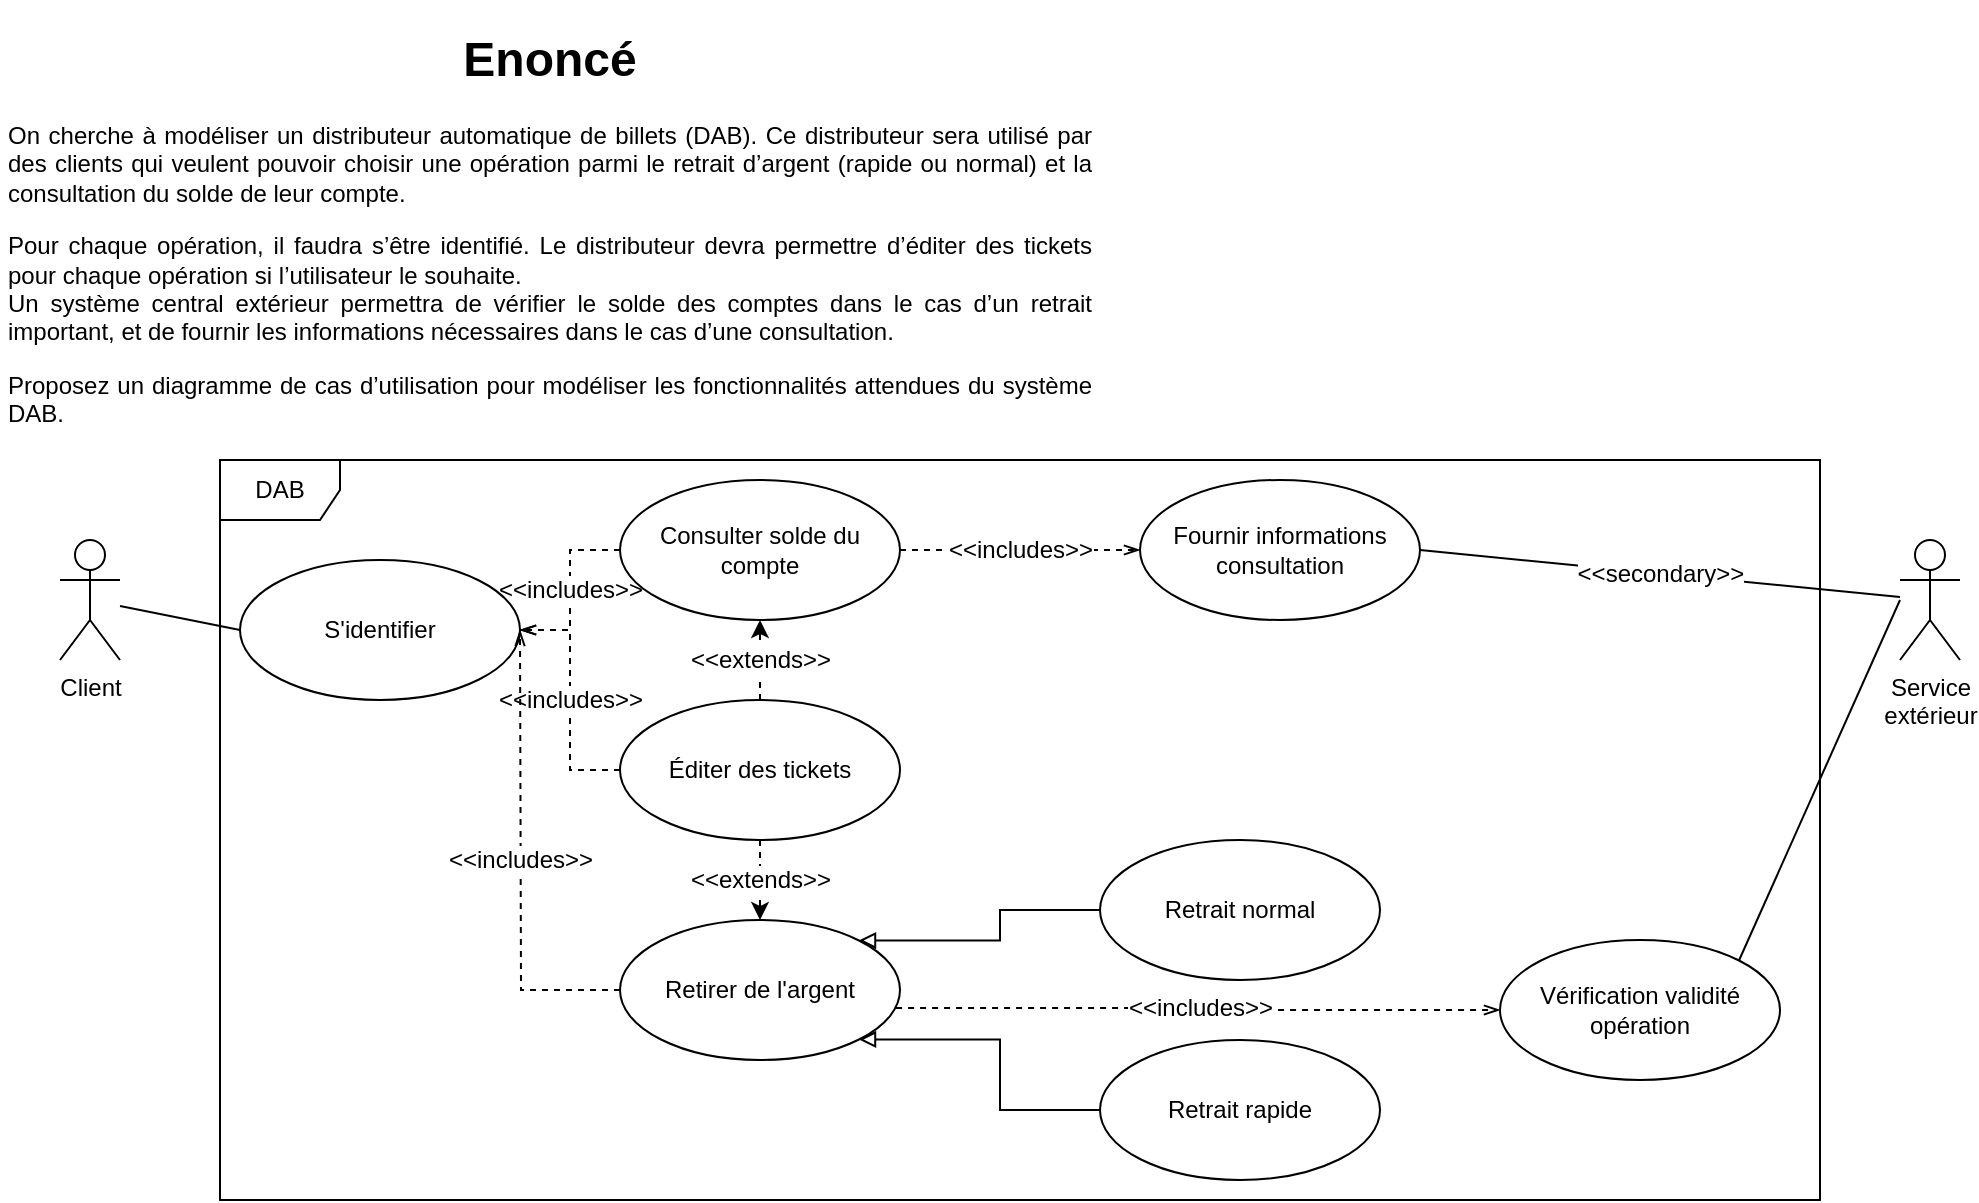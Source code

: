 <mxfile version="13.10.9" type="github">
  <diagram id="8vyCQJu3KVrM92SzBfnr" name="Page-1">
    <mxGraphModel dx="1038" dy="575" grid="1" gridSize="10" guides="1" tooltips="1" connect="1" arrows="1" fold="1" page="1" pageScale="1" pageWidth="827" pageHeight="1169" math="0" shadow="0">
      <root>
        <mxCell id="0" />
        <mxCell id="1" parent="0" />
        <mxCell id="EQ0QPiyv0ompnkGPwg2R-1" value="&lt;h1&gt;Enoncé&lt;/h1&gt;&lt;p align=&quot;justify&quot;&gt;On cherche à modéliser un distributeur automatique de billets (DAB). Ce distributeur sera utilisé par des clients qui veulent pouvoir choisir une opération parmi le retrait d’argent (rapide ou normal) et la consultation du solde de leur compte.&lt;br&gt;&lt;/p&gt;&lt;p align=&quot;justify&quot;&gt;Pour chaque opération, il faudra s’être identifié. Le distributeur devra permettre d’éditer des tickets pour chaque opération si l’utilisateur le souhaite.&lt;br&gt;Un système central extérieur permettra de vérifier le solde des comptes dans le cas d’un retrait important, et de fournir les informations nécessaires dans le cas d’une consultation.&lt;br&gt;&lt;/p&gt;&lt;p align=&quot;justify&quot;&gt;Proposez un diagramme de cas d’utilisation pour modéliser les fonctionnalités attendues du système DAB.&lt;/p&gt;" style="text;html=1;strokeColor=none;fillColor=none;spacing=5;spacingTop=-20;whiteSpace=wrap;overflow=hidden;rounded=0;fontSize=12;align=center;" vertex="1" parent="1">
          <mxGeometry x="10" y="10" width="550" height="210" as="geometry" />
        </mxCell>
        <mxCell id="EQ0QPiyv0ompnkGPwg2R-2" value="DAB" style="shape=umlFrame;whiteSpace=wrap;html=1;fontSize=12;align=center;" vertex="1" parent="1">
          <mxGeometry x="120" y="230" width="800" height="370" as="geometry" />
        </mxCell>
        <mxCell id="EQ0QPiyv0ompnkGPwg2R-3" value="Client" style="shape=umlActor;verticalLabelPosition=bottom;verticalAlign=top;html=1;fontSize=12;align=center;" vertex="1" parent="1">
          <mxGeometry x="40" y="270" width="30" height="60" as="geometry" />
        </mxCell>
        <mxCell id="EQ0QPiyv0ompnkGPwg2R-41" value="&amp;lt;&amp;lt;extends&amp;gt;&amp;gt;" style="edgeStyle=orthogonalEdgeStyle;rounded=0;orthogonalLoop=1;jettySize=auto;html=1;endArrow=classic;endFill=1;fontSize=12;entryX=0.5;entryY=1;entryDx=0;entryDy=0;dashed=1;" edge="1" parent="1" source="EQ0QPiyv0ompnkGPwg2R-4" target="EQ0QPiyv0ompnkGPwg2R-11">
          <mxGeometry relative="1" as="geometry" />
        </mxCell>
        <mxCell id="EQ0QPiyv0ompnkGPwg2R-42" value="&amp;lt;&amp;lt;extends&amp;gt;&amp;gt;" style="edgeStyle=orthogonalEdgeStyle;rounded=0;orthogonalLoop=1;jettySize=auto;html=1;dashed=1;endArrow=classic;endFill=1;fontSize=12;" edge="1" parent="1" source="EQ0QPiyv0ompnkGPwg2R-4" target="EQ0QPiyv0ompnkGPwg2R-8">
          <mxGeometry relative="1" as="geometry" />
        </mxCell>
        <mxCell id="EQ0QPiyv0ompnkGPwg2R-4" value="Éditer des tickets" style="ellipse;whiteSpace=wrap;html=1;fontSize=12;align=center;" vertex="1" parent="1">
          <mxGeometry x="320" y="350" width="140" height="70" as="geometry" />
        </mxCell>
        <mxCell id="EQ0QPiyv0ompnkGPwg2R-5" value="Service&lt;br&gt;extérieur" style="shape=umlActor;verticalLabelPosition=bottom;verticalAlign=top;html=1;fontSize=12;align=center;" vertex="1" parent="1">
          <mxGeometry x="960" y="270" width="30" height="60" as="geometry" />
        </mxCell>
        <mxCell id="EQ0QPiyv0ompnkGPwg2R-8" value="Retirer de l&#39;argent" style="ellipse;whiteSpace=wrap;html=1;fontSize=12;align=center;" vertex="1" parent="1">
          <mxGeometry x="320" y="460" width="140" height="70" as="geometry" />
        </mxCell>
        <mxCell id="EQ0QPiyv0ompnkGPwg2R-17" value="" style="edgeStyle=orthogonalEdgeStyle;rounded=0;orthogonalLoop=1;jettySize=auto;html=1;endArrow=block;endFill=0;fontSize=12;entryX=1;entryY=1;entryDx=0;entryDy=0;" edge="1" parent="1" source="EQ0QPiyv0ompnkGPwg2R-9" target="EQ0QPiyv0ompnkGPwg2R-8">
          <mxGeometry relative="1" as="geometry" />
        </mxCell>
        <mxCell id="EQ0QPiyv0ompnkGPwg2R-9" value="Retrait rapide" style="ellipse;whiteSpace=wrap;html=1;fontSize=12;align=center;" vertex="1" parent="1">
          <mxGeometry x="560" y="520" width="140" height="70" as="geometry" />
        </mxCell>
        <mxCell id="EQ0QPiyv0ompnkGPwg2R-18" value="" style="edgeStyle=orthogonalEdgeStyle;rounded=0;orthogonalLoop=1;jettySize=auto;html=1;endArrow=block;endFill=0;fontSize=12;entryX=1;entryY=0;entryDx=0;entryDy=0;" edge="1" parent="1" source="EQ0QPiyv0ompnkGPwg2R-10" target="EQ0QPiyv0ompnkGPwg2R-8">
          <mxGeometry relative="1" as="geometry" />
        </mxCell>
        <mxCell id="EQ0QPiyv0ompnkGPwg2R-24" value="&amp;lt;&amp;lt;includes&amp;gt;&amp;gt;" style="edgeStyle=orthogonalEdgeStyle;rounded=0;orthogonalLoop=1;jettySize=auto;html=1;endArrow=openThin;endFill=0;fontSize=12;dashed=1;exitX=0.986;exitY=0.629;exitDx=0;exitDy=0;exitPerimeter=0;" edge="1" parent="1" source="EQ0QPiyv0ompnkGPwg2R-8" target="EQ0QPiyv0ompnkGPwg2R-23">
          <mxGeometry relative="1" as="geometry" />
        </mxCell>
        <mxCell id="EQ0QPiyv0ompnkGPwg2R-10" value="Retrait normal" style="ellipse;whiteSpace=wrap;html=1;fontSize=12;align=center;" vertex="1" parent="1">
          <mxGeometry x="560" y="420" width="140" height="70" as="geometry" />
        </mxCell>
        <mxCell id="EQ0QPiyv0ompnkGPwg2R-20" value="&amp;lt;&amp;lt;includes&amp;gt;&amp;gt;" style="edgeStyle=orthogonalEdgeStyle;rounded=0;orthogonalLoop=1;jettySize=auto;html=1;endArrow=openThin;endFill=0;fontSize=12;dashed=1;" edge="1" parent="1" source="EQ0QPiyv0ompnkGPwg2R-11" target="EQ0QPiyv0ompnkGPwg2R-19">
          <mxGeometry relative="1" as="geometry" />
        </mxCell>
        <mxCell id="EQ0QPiyv0ompnkGPwg2R-30" value="&amp;lt;&amp;lt;includes&amp;gt;&amp;gt;" style="edgeStyle=orthogonalEdgeStyle;rounded=0;orthogonalLoop=1;jettySize=auto;html=1;endArrow=openThin;endFill=0;fontSize=12;dashed=1;" edge="1" parent="1" source="EQ0QPiyv0ompnkGPwg2R-11" target="EQ0QPiyv0ompnkGPwg2R-29">
          <mxGeometry relative="1" as="geometry" />
        </mxCell>
        <mxCell id="EQ0QPiyv0ompnkGPwg2R-11" value="Consulter solde du&lt;br&gt;compte" style="ellipse;whiteSpace=wrap;html=1;fontSize=12;align=center;" vertex="1" parent="1">
          <mxGeometry x="320" y="240" width="140" height="70" as="geometry" />
        </mxCell>
        <mxCell id="EQ0QPiyv0ompnkGPwg2R-19" value="S&#39;identifier" style="ellipse;whiteSpace=wrap;html=1;fontSize=12;align=center;" vertex="1" parent="1">
          <mxGeometry x="130" y="280" width="140" height="70" as="geometry" />
        </mxCell>
        <mxCell id="EQ0QPiyv0ompnkGPwg2R-21" value="&amp;lt;&amp;lt;includes&amp;gt;&amp;gt;" style="edgeStyle=orthogonalEdgeStyle;rounded=0;orthogonalLoop=1;jettySize=auto;html=1;endArrow=openThin;endFill=0;fontSize=12;entryX=1;entryY=0.5;entryDx=0;entryDy=0;exitX=0;exitY=0.5;exitDx=0;exitDy=0;dashed=1;" edge="1" parent="1" source="EQ0QPiyv0ompnkGPwg2R-4" target="EQ0QPiyv0ompnkGPwg2R-19">
          <mxGeometry relative="1" as="geometry">
            <mxPoint x="290" y="420" as="sourcePoint" />
            <mxPoint x="240" y="460" as="targetPoint" />
          </mxGeometry>
        </mxCell>
        <mxCell id="EQ0QPiyv0ompnkGPwg2R-22" value="&amp;lt;&amp;lt;includes&amp;gt;&amp;gt;" style="edgeStyle=orthogonalEdgeStyle;rounded=0;orthogonalLoop=1;jettySize=auto;html=1;endArrow=openThin;endFill=0;fontSize=12;entryX=1;entryY=0.5;entryDx=0;entryDy=0;exitX=0;exitY=0.5;exitDx=0;exitDy=0;dashed=1;" edge="1" parent="1" source="EQ0QPiyv0ompnkGPwg2R-8">
          <mxGeometry relative="1" as="geometry">
            <mxPoint x="320" y="365" as="sourcePoint" />
            <mxPoint x="270" y="315" as="targetPoint" />
          </mxGeometry>
        </mxCell>
        <mxCell id="EQ0QPiyv0ompnkGPwg2R-23" value="Vérification validité&lt;br&gt;opération" style="ellipse;whiteSpace=wrap;html=1;fontSize=12;align=center;" vertex="1" parent="1">
          <mxGeometry x="760" y="470" width="140" height="70" as="geometry" />
        </mxCell>
        <mxCell id="EQ0QPiyv0ompnkGPwg2R-29" value="Fournir informations&lt;br&gt;consultation" style="ellipse;whiteSpace=wrap;html=1;fontSize=12;align=center;" vertex="1" parent="1">
          <mxGeometry x="580" y="240" width="140" height="70" as="geometry" />
        </mxCell>
        <mxCell id="EQ0QPiyv0ompnkGPwg2R-33" value="" style="endArrow=none;html=1;fontSize=12;exitX=0;exitY=0.5;exitDx=0;exitDy=0;" edge="1" parent="1" source="EQ0QPiyv0ompnkGPwg2R-19" target="EQ0QPiyv0ompnkGPwg2R-3">
          <mxGeometry width="50" height="50" relative="1" as="geometry">
            <mxPoint x="500" y="430" as="sourcePoint" />
            <mxPoint x="550" y="380" as="targetPoint" />
          </mxGeometry>
        </mxCell>
        <mxCell id="EQ0QPiyv0ompnkGPwg2R-34" value="&amp;lt;&amp;lt;secondary&amp;gt;&amp;gt;" style="endArrow=none;html=1;fontSize=12;exitX=1;exitY=0.5;exitDx=0;exitDy=0;" edge="1" parent="1" source="EQ0QPiyv0ompnkGPwg2R-29" target="EQ0QPiyv0ompnkGPwg2R-5">
          <mxGeometry width="50" height="50" relative="1" as="geometry">
            <mxPoint x="500" y="430" as="sourcePoint" />
            <mxPoint x="550" y="380" as="targetPoint" />
          </mxGeometry>
        </mxCell>
        <mxCell id="EQ0QPiyv0ompnkGPwg2R-35" value="" style="endArrow=none;html=1;fontSize=12;exitX=1;exitY=0;exitDx=0;exitDy=0;" edge="1" parent="1" source="EQ0QPiyv0ompnkGPwg2R-23">
          <mxGeometry width="50" height="50" relative="1" as="geometry">
            <mxPoint x="690" y="326.27" as="sourcePoint" />
            <mxPoint x="960" y="300" as="targetPoint" />
          </mxGeometry>
        </mxCell>
      </root>
    </mxGraphModel>
  </diagram>
</mxfile>
